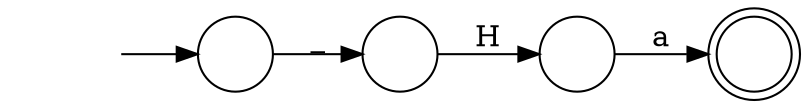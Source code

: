 digraph Automaton {
  rankdir = LR;
  0 [shape=circle,label=""];
  0 -> 2 [label="a"]
  1 [shape=circle,label=""];
  initial [shape=plaintext,label=""];
  initial -> 1
  1 -> 3 [label="_"]
  2 [shape=doublecircle,label=""];
  3 [shape=circle,label=""];
  3 -> 0 [label="H"]
}
